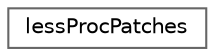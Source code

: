 digraph "Graphical Class Hierarchy"
{
 // LATEX_PDF_SIZE
  bgcolor="transparent";
  edge [fontname=Helvetica,fontsize=10,labelfontname=Helvetica,labelfontsize=10];
  node [fontname=Helvetica,fontsize=10,shape=box,height=0.2,width=0.4];
  rankdir="LR";
  Node0 [id="Node000000",label="lessProcPatches",height=0.2,width=0.4,color="grey40", fillcolor="white", style="filled",URL="$classFoam_1_1lessProcPatches.html",tooltip=" "];
}
